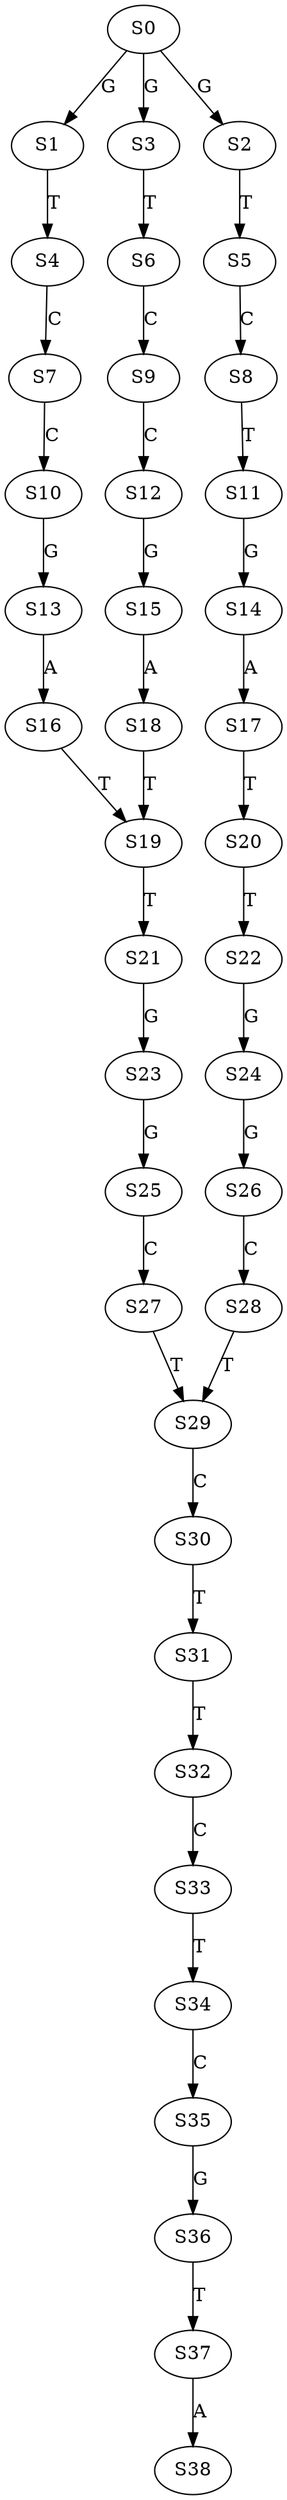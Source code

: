 strict digraph  {
	S0 -> S1 [ label = G ];
	S0 -> S2 [ label = G ];
	S0 -> S3 [ label = G ];
	S1 -> S4 [ label = T ];
	S2 -> S5 [ label = T ];
	S3 -> S6 [ label = T ];
	S4 -> S7 [ label = C ];
	S5 -> S8 [ label = C ];
	S6 -> S9 [ label = C ];
	S7 -> S10 [ label = C ];
	S8 -> S11 [ label = T ];
	S9 -> S12 [ label = C ];
	S10 -> S13 [ label = G ];
	S11 -> S14 [ label = G ];
	S12 -> S15 [ label = G ];
	S13 -> S16 [ label = A ];
	S14 -> S17 [ label = A ];
	S15 -> S18 [ label = A ];
	S16 -> S19 [ label = T ];
	S17 -> S20 [ label = T ];
	S18 -> S19 [ label = T ];
	S19 -> S21 [ label = T ];
	S20 -> S22 [ label = T ];
	S21 -> S23 [ label = G ];
	S22 -> S24 [ label = G ];
	S23 -> S25 [ label = G ];
	S24 -> S26 [ label = G ];
	S25 -> S27 [ label = C ];
	S26 -> S28 [ label = C ];
	S27 -> S29 [ label = T ];
	S28 -> S29 [ label = T ];
	S29 -> S30 [ label = C ];
	S30 -> S31 [ label = T ];
	S31 -> S32 [ label = T ];
	S32 -> S33 [ label = C ];
	S33 -> S34 [ label = T ];
	S34 -> S35 [ label = C ];
	S35 -> S36 [ label = G ];
	S36 -> S37 [ label = T ];
	S37 -> S38 [ label = A ];
}
